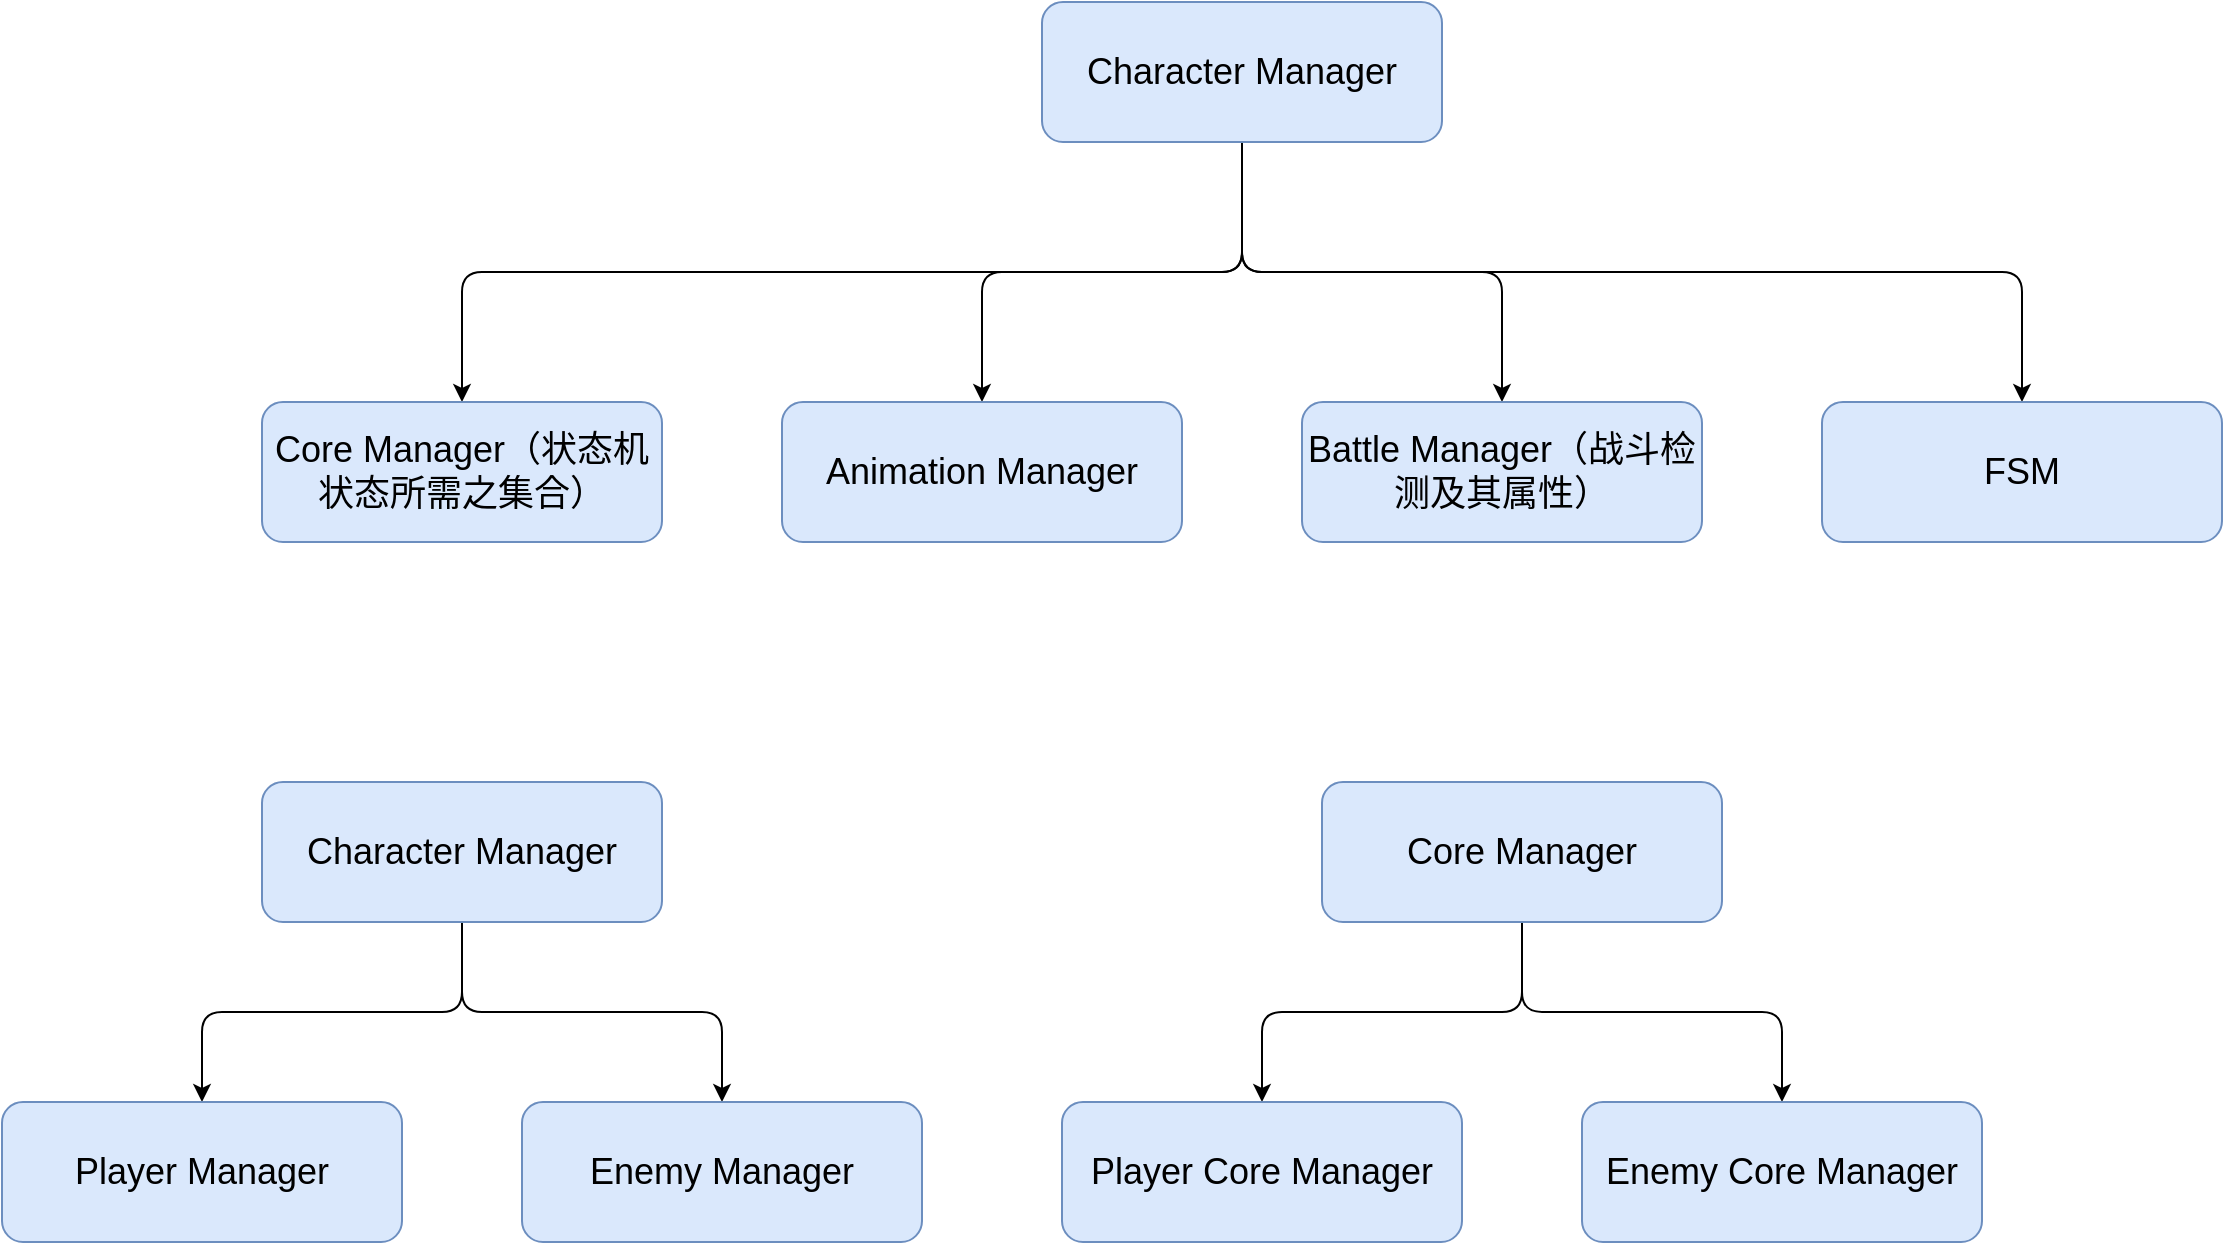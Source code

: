 <mxfile version="20.3.0" type="device"><diagram id="q4JAOg9nsMeg8hRjijgt" name="第 1 页"><mxGraphModel dx="1298" dy="811" grid="1" gridSize="10" guides="1" tooltips="1" connect="1" arrows="1" fold="1" page="1" pageScale="1" pageWidth="1920" pageHeight="1200" math="0" shadow="0"><root><mxCell id="0"/><mxCell id="1" parent="0"/><mxCell id="fU0InTTi2WtmSSnvXxSZ-8" style="edgeStyle=orthogonalEdgeStyle;rounded=1;jumpStyle=arc;orthogonalLoop=1;jettySize=auto;html=1;exitX=0.5;exitY=1;exitDx=0;exitDy=0;fontSize=18;entryX=0.5;entryY=0;entryDx=0;entryDy=0;" parent="1" source="fU0InTTi2WtmSSnvXxSZ-1" target="fU0InTTi2WtmSSnvXxSZ-4" edge="1"><mxGeometry relative="1" as="geometry"><mxPoint x="550" y="420" as="targetPoint"/></mxGeometry></mxCell><mxCell id="fU0InTTi2WtmSSnvXxSZ-9" style="edgeStyle=orthogonalEdgeStyle;rounded=1;jumpStyle=arc;orthogonalLoop=1;jettySize=auto;html=1;exitX=0.5;exitY=1;exitDx=0;exitDy=0;fontSize=18;" parent="1" source="fU0InTTi2WtmSSnvXxSZ-1" target="fU0InTTi2WtmSSnvXxSZ-3" edge="1"><mxGeometry relative="1" as="geometry"/></mxCell><mxCell id="fU0InTTi2WtmSSnvXxSZ-10" style="edgeStyle=orthogonalEdgeStyle;rounded=1;jumpStyle=arc;orthogonalLoop=1;jettySize=auto;html=1;exitX=0.5;exitY=1;exitDx=0;exitDy=0;entryX=0.5;entryY=0;entryDx=0;entryDy=0;fontSize=18;" parent="1" source="fU0InTTi2WtmSSnvXxSZ-1" target="fU0InTTi2WtmSSnvXxSZ-2" edge="1"><mxGeometry relative="1" as="geometry"/></mxCell><mxCell id="wzrClIk8yor64PNLBx0L-6" style="edgeStyle=orthogonalEdgeStyle;rounded=1;orthogonalLoop=1;jettySize=auto;html=1;exitX=0.5;exitY=1;exitDx=0;exitDy=0;entryX=0.5;entryY=0;entryDx=0;entryDy=0;jumpStyle=arc;" edge="1" parent="1" source="fU0InTTi2WtmSSnvXxSZ-1" target="wzrClIk8yor64PNLBx0L-5"><mxGeometry relative="1" as="geometry"/></mxCell><mxCell id="fU0InTTi2WtmSSnvXxSZ-1" value="&lt;span style=&quot;font-size: 18px;&quot;&gt;Character Manager&lt;/span&gt;" style="rounded=1;whiteSpace=wrap;html=1;fillColor=#dae8fc;strokeColor=#6c8ebf;" parent="1" vertex="1"><mxGeometry x="860" y="270" width="200" height="70" as="geometry"/></mxCell><mxCell id="fU0InTTi2WtmSSnvXxSZ-2" value="&lt;span style=&quot;font-size: 18px;&quot;&gt;Battle Manager（战斗检测及其属性）&lt;/span&gt;" style="rounded=1;whiteSpace=wrap;html=1;fillColor=#dae8fc;strokeColor=#6c8ebf;" parent="1" vertex="1"><mxGeometry x="990" y="470" width="200" height="70" as="geometry"/></mxCell><mxCell id="fU0InTTi2WtmSSnvXxSZ-3" value="&lt;span style=&quot;font-size: 18px;&quot;&gt;Animation Manager&lt;/span&gt;" style="rounded=1;whiteSpace=wrap;html=1;fillColor=#dae8fc;strokeColor=#6c8ebf;" parent="1" vertex="1"><mxGeometry x="730" y="470" width="200" height="70" as="geometry"/></mxCell><mxCell id="fU0InTTi2WtmSSnvXxSZ-4" value="&lt;span style=&quot;font-size: 18px;&quot;&gt;Core Manager（状态机状态所需之集合）&lt;/span&gt;" style="rounded=1;whiteSpace=wrap;html=1;fillColor=#dae8fc;strokeColor=#6c8ebf;" parent="1" vertex="1"><mxGeometry x="470" y="470" width="200" height="70" as="geometry"/></mxCell><mxCell id="wzrClIk8yor64PNLBx0L-7" style="edgeStyle=orthogonalEdgeStyle;rounded=1;jumpStyle=arc;orthogonalLoop=1;jettySize=auto;html=1;exitX=0.5;exitY=1;exitDx=0;exitDy=0;entryX=0.5;entryY=0;entryDx=0;entryDy=0;" edge="1" parent="1" source="wzrClIk8yor64PNLBx0L-1" target="wzrClIk8yor64PNLBx0L-4"><mxGeometry relative="1" as="geometry"/></mxCell><mxCell id="wzrClIk8yor64PNLBx0L-8" style="edgeStyle=orthogonalEdgeStyle;rounded=1;jumpStyle=arc;orthogonalLoop=1;jettySize=auto;html=1;exitX=0.5;exitY=1;exitDx=0;exitDy=0;" edge="1" parent="1" source="wzrClIk8yor64PNLBx0L-1" target="wzrClIk8yor64PNLBx0L-3"><mxGeometry relative="1" as="geometry"/></mxCell><mxCell id="wzrClIk8yor64PNLBx0L-1" value="&lt;span style=&quot;font-size: 18px;&quot;&gt;Character Manager&lt;/span&gt;" style="rounded=1;whiteSpace=wrap;html=1;fillColor=#dae8fc;strokeColor=#6c8ebf;" vertex="1" parent="1"><mxGeometry x="470" y="660" width="200" height="70" as="geometry"/></mxCell><mxCell id="wzrClIk8yor64PNLBx0L-3" value="&lt;span style=&quot;font-size: 18px;&quot;&gt;Enemy Manager&lt;/span&gt;" style="rounded=1;whiteSpace=wrap;html=1;fillColor=#dae8fc;strokeColor=#6c8ebf;" vertex="1" parent="1"><mxGeometry x="600" y="820" width="200" height="70" as="geometry"/></mxCell><mxCell id="wzrClIk8yor64PNLBx0L-4" value="&lt;span style=&quot;font-size: 18px;&quot;&gt;Player Manager&lt;/span&gt;" style="rounded=1;whiteSpace=wrap;html=1;fillColor=#dae8fc;strokeColor=#6c8ebf;" vertex="1" parent="1"><mxGeometry x="340" y="820" width="200" height="70" as="geometry"/></mxCell><mxCell id="wzrClIk8yor64PNLBx0L-5" value="&lt;span style=&quot;font-size: 18px;&quot;&gt;FSM&lt;/span&gt;" style="rounded=1;whiteSpace=wrap;html=1;fillColor=#dae8fc;strokeColor=#6c8ebf;" vertex="1" parent="1"><mxGeometry x="1250" y="470" width="200" height="70" as="geometry"/></mxCell><mxCell id="wzrClIk8yor64PNLBx0L-9" style="edgeStyle=orthogonalEdgeStyle;rounded=1;jumpStyle=arc;orthogonalLoop=1;jettySize=auto;html=1;exitX=0.5;exitY=1;exitDx=0;exitDy=0;entryX=0.5;entryY=0;entryDx=0;entryDy=0;" edge="1" source="wzrClIk8yor64PNLBx0L-11" target="wzrClIk8yor64PNLBx0L-13" parent="1"><mxGeometry relative="1" as="geometry"/></mxCell><mxCell id="wzrClIk8yor64PNLBx0L-10" style="edgeStyle=orthogonalEdgeStyle;rounded=1;jumpStyle=arc;orthogonalLoop=1;jettySize=auto;html=1;exitX=0.5;exitY=1;exitDx=0;exitDy=0;" edge="1" source="wzrClIk8yor64PNLBx0L-11" target="wzrClIk8yor64PNLBx0L-12" parent="1"><mxGeometry relative="1" as="geometry"/></mxCell><mxCell id="wzrClIk8yor64PNLBx0L-11" value="&lt;span style=&quot;font-size: 18px;&quot;&gt;Core Manager&lt;/span&gt;" style="rounded=1;whiteSpace=wrap;html=1;fillColor=#dae8fc;strokeColor=#6c8ebf;" vertex="1" parent="1"><mxGeometry x="1000" y="660" width="200" height="70" as="geometry"/></mxCell><mxCell id="wzrClIk8yor64PNLBx0L-12" value="&lt;span style=&quot;font-size: 18px;&quot;&gt;Enemy Core Manager&lt;/span&gt;" style="rounded=1;whiteSpace=wrap;html=1;fillColor=#dae8fc;strokeColor=#6c8ebf;" vertex="1" parent="1"><mxGeometry x="1130" y="820" width="200" height="70" as="geometry"/></mxCell><mxCell id="wzrClIk8yor64PNLBx0L-13" value="&lt;span style=&quot;font-size: 18px;&quot;&gt;Player Core Manager&lt;/span&gt;" style="rounded=1;whiteSpace=wrap;html=1;fillColor=#dae8fc;strokeColor=#6c8ebf;" vertex="1" parent="1"><mxGeometry x="870" y="820" width="200" height="70" as="geometry"/></mxCell></root></mxGraphModel></diagram></mxfile>